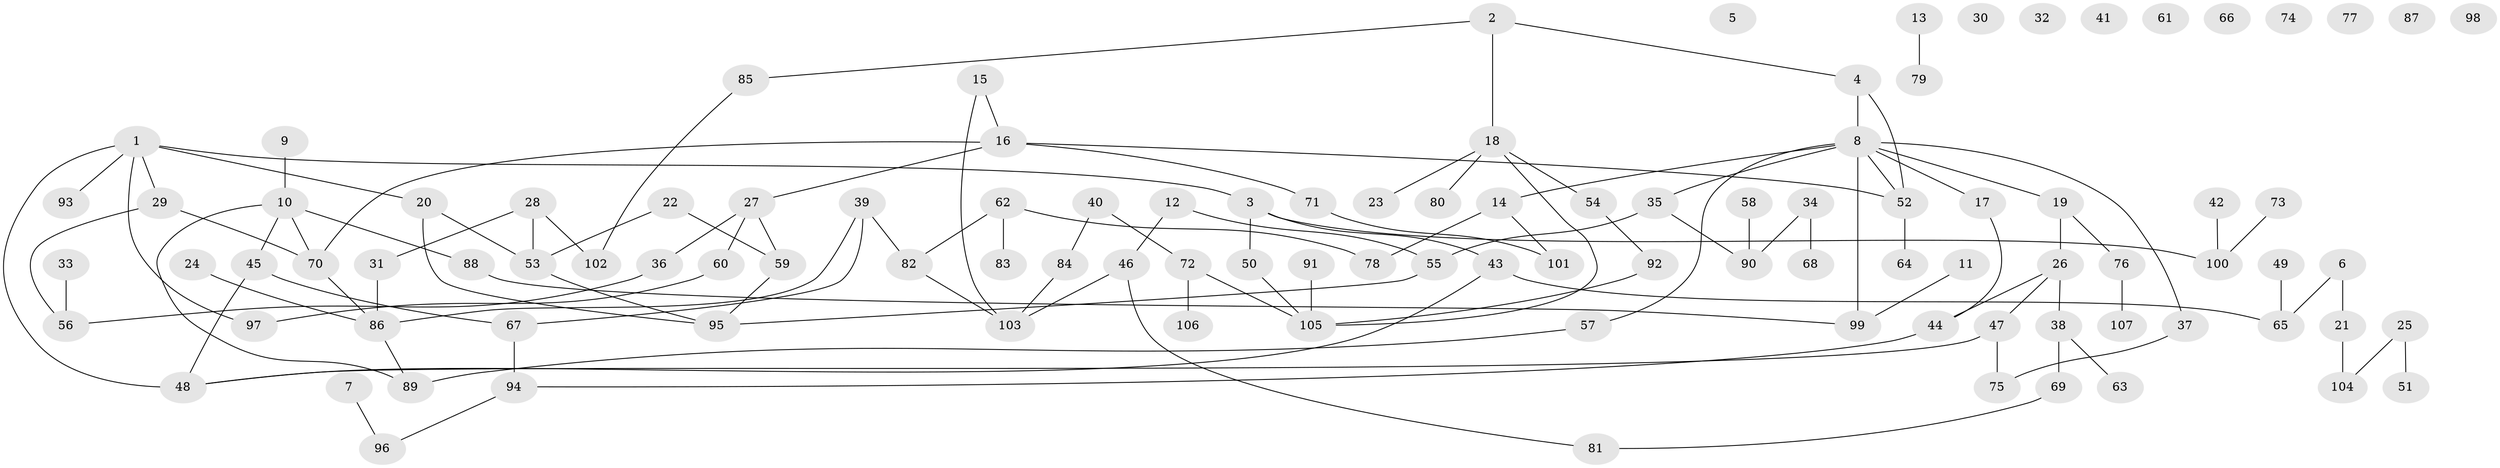 // coarse degree distribution, {6: 0.046875, 3: 0.140625, 4: 0.109375, 0: 0.15625, 2: 0.25, 1: 0.203125, 10: 0.015625, 5: 0.046875, 8: 0.015625, 7: 0.015625}
// Generated by graph-tools (version 1.1) at 2025/16/03/04/25 18:16:25]
// undirected, 107 vertices, 122 edges
graph export_dot {
graph [start="1"]
  node [color=gray90,style=filled];
  1;
  2;
  3;
  4;
  5;
  6;
  7;
  8;
  9;
  10;
  11;
  12;
  13;
  14;
  15;
  16;
  17;
  18;
  19;
  20;
  21;
  22;
  23;
  24;
  25;
  26;
  27;
  28;
  29;
  30;
  31;
  32;
  33;
  34;
  35;
  36;
  37;
  38;
  39;
  40;
  41;
  42;
  43;
  44;
  45;
  46;
  47;
  48;
  49;
  50;
  51;
  52;
  53;
  54;
  55;
  56;
  57;
  58;
  59;
  60;
  61;
  62;
  63;
  64;
  65;
  66;
  67;
  68;
  69;
  70;
  71;
  72;
  73;
  74;
  75;
  76;
  77;
  78;
  79;
  80;
  81;
  82;
  83;
  84;
  85;
  86;
  87;
  88;
  89;
  90;
  91;
  92;
  93;
  94;
  95;
  96;
  97;
  98;
  99;
  100;
  101;
  102;
  103;
  104;
  105;
  106;
  107;
  1 -- 3;
  1 -- 20;
  1 -- 29;
  1 -- 48;
  1 -- 93;
  1 -- 97;
  2 -- 4;
  2 -- 18;
  2 -- 85;
  3 -- 43;
  3 -- 50;
  3 -- 100;
  4 -- 8;
  4 -- 52;
  6 -- 21;
  6 -- 65;
  7 -- 96;
  8 -- 14;
  8 -- 17;
  8 -- 19;
  8 -- 35;
  8 -- 37;
  8 -- 52;
  8 -- 57;
  8 -- 99;
  9 -- 10;
  10 -- 45;
  10 -- 70;
  10 -- 88;
  10 -- 89;
  11 -- 99;
  12 -- 46;
  12 -- 55;
  13 -- 79;
  14 -- 78;
  14 -- 101;
  15 -- 16;
  15 -- 103;
  16 -- 27;
  16 -- 52;
  16 -- 70;
  16 -- 71;
  17 -- 44;
  18 -- 23;
  18 -- 54;
  18 -- 80;
  18 -- 105;
  19 -- 26;
  19 -- 76;
  20 -- 53;
  20 -- 95;
  21 -- 104;
  22 -- 53;
  22 -- 59;
  24 -- 86;
  25 -- 51;
  25 -- 104;
  26 -- 38;
  26 -- 44;
  26 -- 47;
  27 -- 36;
  27 -- 59;
  27 -- 60;
  28 -- 31;
  28 -- 53;
  28 -- 102;
  29 -- 56;
  29 -- 70;
  31 -- 86;
  33 -- 56;
  34 -- 68;
  34 -- 90;
  35 -- 55;
  35 -- 90;
  36 -- 56;
  37 -- 75;
  38 -- 63;
  38 -- 69;
  39 -- 67;
  39 -- 82;
  39 -- 86;
  40 -- 72;
  40 -- 84;
  42 -- 100;
  43 -- 48;
  43 -- 65;
  44 -- 94;
  45 -- 48;
  45 -- 67;
  46 -- 81;
  46 -- 103;
  47 -- 48;
  47 -- 75;
  49 -- 65;
  50 -- 105;
  52 -- 64;
  53 -- 95;
  54 -- 92;
  55 -- 95;
  57 -- 89;
  58 -- 90;
  59 -- 95;
  60 -- 97;
  62 -- 78;
  62 -- 82;
  62 -- 83;
  67 -- 94;
  69 -- 81;
  70 -- 86;
  71 -- 101;
  72 -- 105;
  72 -- 106;
  73 -- 100;
  76 -- 107;
  82 -- 103;
  84 -- 103;
  85 -- 102;
  86 -- 89;
  88 -- 99;
  91 -- 105;
  92 -- 105;
  94 -- 96;
}
